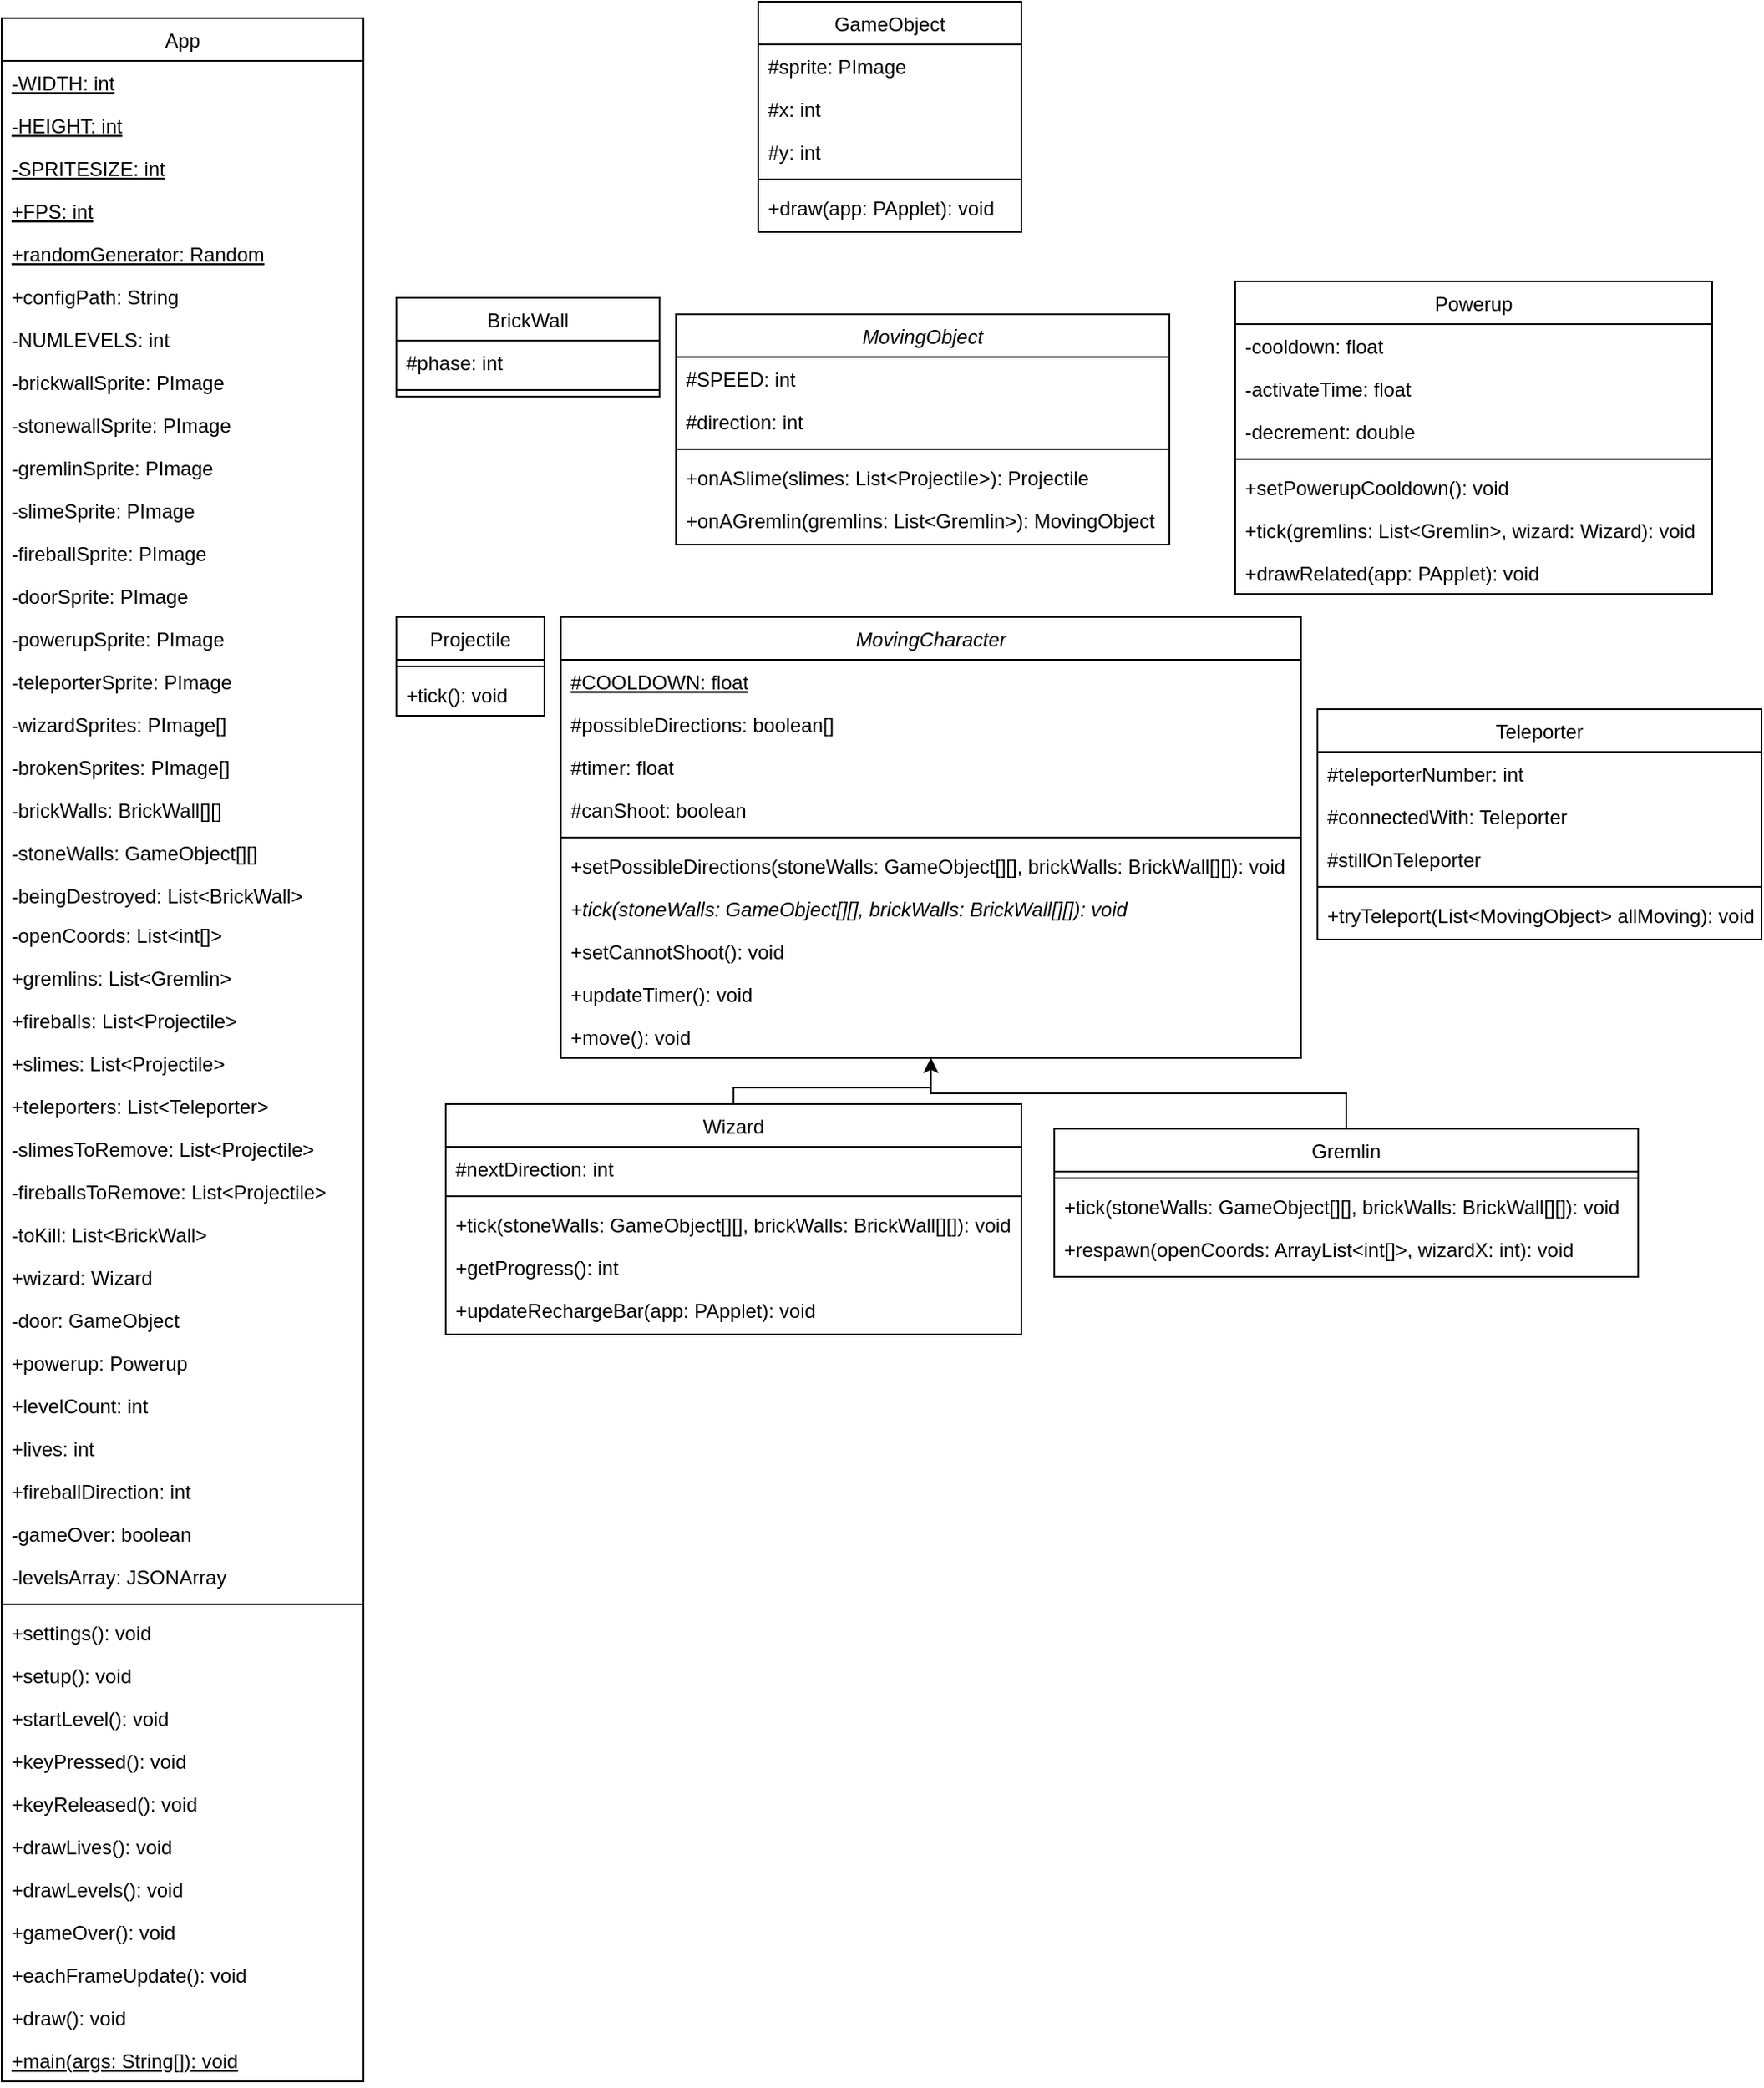 <mxfile version="20.5.1" type="github">
  <diagram id="C5RBs43oDa-KdzZeNtuy" name="Page-1">
    <mxGraphModel dx="1051" dy="717" grid="1" gridSize="10" guides="1" tooltips="1" connect="1" arrows="1" fold="1" page="1" pageScale="1" pageWidth="1169" pageHeight="827" math="0" shadow="0">
      <root>
        <mxCell id="WIyWlLk6GJQsqaUBKTNV-0" />
        <mxCell id="WIyWlLk6GJQsqaUBKTNV-1" parent="WIyWlLk6GJQsqaUBKTNV-0" />
        <mxCell id="zkfFHV4jXpPFQw0GAbJ--0" value="App" style="swimlane;fontStyle=0;align=center;verticalAlign=top;childLayout=stackLayout;horizontal=1;startSize=26;horizontalStack=0;resizeParent=1;resizeLast=0;collapsible=1;marginBottom=0;rounded=0;shadow=0;strokeWidth=1;" parent="WIyWlLk6GJQsqaUBKTNV-1" vertex="1">
          <mxGeometry x="50" y="20" width="220" height="1254" as="geometry">
            <mxRectangle x="220" y="120" width="160" height="26" as="alternateBounds" />
          </mxGeometry>
        </mxCell>
        <mxCell id="zkfFHV4jXpPFQw0GAbJ--1" value="-WIDTH: int" style="text;align=left;verticalAlign=top;spacingLeft=4;spacingRight=4;overflow=hidden;rotatable=0;points=[[0,0.5],[1,0.5]];portConstraint=eastwest;fontStyle=4" parent="zkfFHV4jXpPFQw0GAbJ--0" vertex="1">
          <mxGeometry y="26" width="220" height="26" as="geometry" />
        </mxCell>
        <mxCell id="zkfFHV4jXpPFQw0GAbJ--2" value="-HEIGHT: int" style="text;align=left;verticalAlign=top;spacingLeft=4;spacingRight=4;overflow=hidden;rotatable=0;points=[[0,0.5],[1,0.5]];portConstraint=eastwest;rounded=0;shadow=0;html=0;fontStyle=4" parent="zkfFHV4jXpPFQw0GAbJ--0" vertex="1">
          <mxGeometry y="52" width="220" height="26" as="geometry" />
        </mxCell>
        <mxCell id="UsAJ2uNFVu7NP_VdTAST-1" value="-SPRITESIZE: int" style="text;align=left;verticalAlign=top;spacingLeft=4;spacingRight=4;overflow=hidden;rotatable=0;points=[[0,0.5],[1,0.5]];portConstraint=eastwest;rounded=0;shadow=0;html=0;fontStyle=4" parent="zkfFHV4jXpPFQw0GAbJ--0" vertex="1">
          <mxGeometry y="78" width="220" height="26" as="geometry" />
        </mxCell>
        <mxCell id="UsAJ2uNFVu7NP_VdTAST-10" value="+FPS: int" style="text;align=left;verticalAlign=top;spacingLeft=4;spacingRight=4;overflow=hidden;rotatable=0;points=[[0,0.5],[1,0.5]];portConstraint=eastwest;rounded=0;shadow=0;html=0;fontStyle=4" parent="zkfFHV4jXpPFQw0GAbJ--0" vertex="1">
          <mxGeometry y="104" width="220" height="26" as="geometry" />
        </mxCell>
        <mxCell id="5eT9WCfpRR1Egi5PJZWS-10" value="+randomGenerator: Random" style="text;align=left;verticalAlign=top;spacingLeft=4;spacingRight=4;overflow=hidden;rotatable=0;points=[[0,0.5],[1,0.5]];portConstraint=eastwest;rounded=0;shadow=0;html=0;fontStyle=4" parent="zkfFHV4jXpPFQw0GAbJ--0" vertex="1">
          <mxGeometry y="130" width="220" height="26" as="geometry" />
        </mxCell>
        <mxCell id="UsAJ2uNFVu7NP_VdTAST-11" value="+configPath: String" style="text;align=left;verticalAlign=top;spacingLeft=4;spacingRight=4;overflow=hidden;rotatable=0;points=[[0,0.5],[1,0.5]];portConstraint=eastwest;rounded=0;shadow=0;html=0;fontStyle=0" parent="zkfFHV4jXpPFQw0GAbJ--0" vertex="1">
          <mxGeometry y="156" width="220" height="26" as="geometry" />
        </mxCell>
        <mxCell id="UsAJ2uNFVu7NP_VdTAST-12" value="-NUMLEVELS: int" style="text;align=left;verticalAlign=top;spacingLeft=4;spacingRight=4;overflow=hidden;rotatable=0;points=[[0,0.5],[1,0.5]];portConstraint=eastwest;rounded=0;shadow=0;html=0;fontStyle=0" parent="zkfFHV4jXpPFQw0GAbJ--0" vertex="1">
          <mxGeometry y="182" width="220" height="26" as="geometry" />
        </mxCell>
        <mxCell id="5eT9WCfpRR1Egi5PJZWS-5" value="-brickwallSprite: PImage" style="text;align=left;verticalAlign=top;spacingLeft=4;spacingRight=4;overflow=hidden;rotatable=0;points=[[0,0.5],[1,0.5]];portConstraint=eastwest;rounded=0;shadow=0;html=0;fontStyle=0" parent="zkfFHV4jXpPFQw0GAbJ--0" vertex="1">
          <mxGeometry y="208" width="220" height="26" as="geometry" />
        </mxCell>
        <mxCell id="5eT9WCfpRR1Egi5PJZWS-3" value="-stonewallSprite: PImage" style="text;align=left;verticalAlign=top;spacingLeft=4;spacingRight=4;overflow=hidden;rotatable=0;points=[[0,0.5],[1,0.5]];portConstraint=eastwest;rounded=0;shadow=0;html=0;fontStyle=0" parent="zkfFHV4jXpPFQw0GAbJ--0" vertex="1">
          <mxGeometry y="234" width="220" height="26" as="geometry" />
        </mxCell>
        <mxCell id="5eT9WCfpRR1Egi5PJZWS-2" value="-gremlinSprite: PImage" style="text;align=left;verticalAlign=top;spacingLeft=4;spacingRight=4;overflow=hidden;rotatable=0;points=[[0,0.5],[1,0.5]];portConstraint=eastwest;rounded=0;shadow=0;html=0;fontStyle=0" parent="zkfFHV4jXpPFQw0GAbJ--0" vertex="1">
          <mxGeometry y="260" width="220" height="26" as="geometry" />
        </mxCell>
        <mxCell id="5eT9WCfpRR1Egi5PJZWS-4" value="-slimeSprite: PImage" style="text;align=left;verticalAlign=top;spacingLeft=4;spacingRight=4;overflow=hidden;rotatable=0;points=[[0,0.5],[1,0.5]];portConstraint=eastwest;rounded=0;shadow=0;html=0;fontStyle=0" parent="zkfFHV4jXpPFQw0GAbJ--0" vertex="1">
          <mxGeometry y="286" width="220" height="26" as="geometry" />
        </mxCell>
        <mxCell id="5eT9WCfpRR1Egi5PJZWS-1" value="-fireballSprite: PImage" style="text;align=left;verticalAlign=top;spacingLeft=4;spacingRight=4;overflow=hidden;rotatable=0;points=[[0,0.5],[1,0.5]];portConstraint=eastwest;rounded=0;shadow=0;html=0;fontStyle=0" parent="zkfFHV4jXpPFQw0GAbJ--0" vertex="1">
          <mxGeometry y="312" width="220" height="26" as="geometry" />
        </mxCell>
        <mxCell id="5eT9WCfpRR1Egi5PJZWS-8" value="-doorSprite: PImage" style="text;align=left;verticalAlign=top;spacingLeft=4;spacingRight=4;overflow=hidden;rotatable=0;points=[[0,0.5],[1,0.5]];portConstraint=eastwest;rounded=0;shadow=0;html=0;fontStyle=0" parent="zkfFHV4jXpPFQw0GAbJ--0" vertex="1">
          <mxGeometry y="338" width="220" height="26" as="geometry" />
        </mxCell>
        <mxCell id="5eT9WCfpRR1Egi5PJZWS-7" value="-powerupSprite: PImage" style="text;align=left;verticalAlign=top;spacingLeft=4;spacingRight=4;overflow=hidden;rotatable=0;points=[[0,0.5],[1,0.5]];portConstraint=eastwest;rounded=0;shadow=0;html=0;fontStyle=0" parent="zkfFHV4jXpPFQw0GAbJ--0" vertex="1">
          <mxGeometry y="364" width="220" height="26" as="geometry" />
        </mxCell>
        <mxCell id="UsAJ2uNFVu7NP_VdTAST-13" value="-teleporterSprite: PImage" style="text;align=left;verticalAlign=top;spacingLeft=4;spacingRight=4;overflow=hidden;rotatable=0;points=[[0,0.5],[1,0.5]];portConstraint=eastwest;rounded=0;shadow=0;html=0;fontStyle=0" parent="zkfFHV4jXpPFQw0GAbJ--0" vertex="1">
          <mxGeometry y="390" width="220" height="26" as="geometry" />
        </mxCell>
        <mxCell id="5eT9WCfpRR1Egi5PJZWS-11" value="-wizardSprites: PImage[]" style="text;align=left;verticalAlign=top;spacingLeft=4;spacingRight=4;overflow=hidden;rotatable=0;points=[[0,0.5],[1,0.5]];portConstraint=eastwest;rounded=0;shadow=0;html=0;fontStyle=0" parent="zkfFHV4jXpPFQw0GAbJ--0" vertex="1">
          <mxGeometry y="416" width="220" height="26" as="geometry" />
        </mxCell>
        <mxCell id="5eT9WCfpRR1Egi5PJZWS-12" value="-brokenSprites: PImage[]" style="text;align=left;verticalAlign=top;spacingLeft=4;spacingRight=4;overflow=hidden;rotatable=0;points=[[0,0.5],[1,0.5]];portConstraint=eastwest;rounded=0;shadow=0;html=0;fontStyle=0" parent="zkfFHV4jXpPFQw0GAbJ--0" vertex="1">
          <mxGeometry y="442" width="220" height="26" as="geometry" />
        </mxCell>
        <mxCell id="5eT9WCfpRR1Egi5PJZWS-9" value="-brickWalls: BrickWall[][]" style="text;align=left;verticalAlign=top;spacingLeft=4;spacingRight=4;overflow=hidden;rotatable=0;points=[[0,0.5],[1,0.5]];portConstraint=eastwest;rounded=0;shadow=0;html=0;fontStyle=0" parent="zkfFHV4jXpPFQw0GAbJ--0" vertex="1">
          <mxGeometry y="468" width="220" height="26" as="geometry" />
        </mxCell>
        <mxCell id="zkfFHV4jXpPFQw0GAbJ--3" value="-stoneWalls: GameObject[][]" style="text;align=left;verticalAlign=top;spacingLeft=4;spacingRight=4;overflow=hidden;rotatable=0;points=[[0,0.5],[1,0.5]];portConstraint=eastwest;rounded=0;shadow=0;html=0;fontStyle=0" parent="zkfFHV4jXpPFQw0GAbJ--0" vertex="1">
          <mxGeometry y="494" width="220" height="26" as="geometry" />
        </mxCell>
        <mxCell id="5eT9WCfpRR1Egi5PJZWS-16" value="-beingDestroyed: List&lt;BrickWall&gt;" style="text;align=left;verticalAlign=top;spacingLeft=4;spacingRight=4;overflow=hidden;rotatable=0;points=[[0,0.5],[1,0.5]];portConstraint=eastwest;rounded=0;shadow=0;html=0;fontStyle=0" parent="zkfFHV4jXpPFQw0GAbJ--0" vertex="1">
          <mxGeometry y="520" width="220" height="24" as="geometry" />
        </mxCell>
        <mxCell id="5eT9WCfpRR1Egi5PJZWS-14" value="-openCoords: List&lt;int[]&gt;" style="text;align=left;verticalAlign=top;spacingLeft=4;spacingRight=4;overflow=hidden;rotatable=0;points=[[0,0.5],[1,0.5]];portConstraint=eastwest;rounded=0;shadow=0;html=0;fontStyle=0" parent="zkfFHV4jXpPFQw0GAbJ--0" vertex="1">
          <mxGeometry y="544" width="220" height="26" as="geometry" />
        </mxCell>
        <mxCell id="5eT9WCfpRR1Egi5PJZWS-13" value="+gremlins: List&lt;Gremlin&gt;" style="text;align=left;verticalAlign=top;spacingLeft=4;spacingRight=4;overflow=hidden;rotatable=0;points=[[0,0.5],[1,0.5]];portConstraint=eastwest;rounded=0;shadow=0;html=0;fontStyle=0" parent="zkfFHV4jXpPFQw0GAbJ--0" vertex="1">
          <mxGeometry y="570" width="220" height="26" as="geometry" />
        </mxCell>
        <mxCell id="5eT9WCfpRR1Egi5PJZWS-19" value="+fireballs: List&lt;Projectile&gt;" style="text;align=left;verticalAlign=top;spacingLeft=4;spacingRight=4;overflow=hidden;rotatable=0;points=[[0,0.5],[1,0.5]];portConstraint=eastwest;rounded=0;shadow=0;html=0;fontStyle=0" parent="zkfFHV4jXpPFQw0GAbJ--0" vertex="1">
          <mxGeometry y="596" width="220" height="26" as="geometry" />
        </mxCell>
        <mxCell id="5eT9WCfpRR1Egi5PJZWS-18" value="+slimes: List&lt;Projectile&gt;" style="text;align=left;verticalAlign=top;spacingLeft=4;spacingRight=4;overflow=hidden;rotatable=0;points=[[0,0.5],[1,0.5]];portConstraint=eastwest;rounded=0;shadow=0;html=0;fontStyle=0" parent="zkfFHV4jXpPFQw0GAbJ--0" vertex="1">
          <mxGeometry y="622" width="220" height="26" as="geometry" />
        </mxCell>
        <mxCell id="rmbedsUo7WUEsH4omqao-0" value="+teleporters: List&lt;Teleporter&gt;" style="text;align=left;verticalAlign=top;spacingLeft=4;spacingRight=4;overflow=hidden;rotatable=0;points=[[0,0.5],[1,0.5]];portConstraint=eastwest;rounded=0;shadow=0;html=0;fontStyle=0" vertex="1" parent="zkfFHV4jXpPFQw0GAbJ--0">
          <mxGeometry y="648" width="220" height="26" as="geometry" />
        </mxCell>
        <mxCell id="rmbedsUo7WUEsH4omqao-1" value="-slimesToRemove: List&lt;Projectile&gt;" style="text;align=left;verticalAlign=top;spacingLeft=4;spacingRight=4;overflow=hidden;rotatable=0;points=[[0,0.5],[1,0.5]];portConstraint=eastwest;rounded=0;shadow=0;html=0;fontStyle=0" vertex="1" parent="zkfFHV4jXpPFQw0GAbJ--0">
          <mxGeometry y="674" width="220" height="26" as="geometry" />
        </mxCell>
        <mxCell id="rmbedsUo7WUEsH4omqao-2" value="-fireballsToRemove: List&lt;Projectile&gt;" style="text;align=left;verticalAlign=top;spacingLeft=4;spacingRight=4;overflow=hidden;rotatable=0;points=[[0,0.5],[1,0.5]];portConstraint=eastwest;rounded=0;shadow=0;html=0;fontStyle=0" vertex="1" parent="zkfFHV4jXpPFQw0GAbJ--0">
          <mxGeometry y="700" width="220" height="26" as="geometry" />
        </mxCell>
        <mxCell id="UsAJ2uNFVu7NP_VdTAST-14" value="-toKill: List&lt;BrickWall&gt;" style="text;align=left;verticalAlign=top;spacingLeft=4;spacingRight=4;overflow=hidden;rotatable=0;points=[[0,0.5],[1,0.5]];portConstraint=eastwest;rounded=0;shadow=0;html=0;fontStyle=0" parent="zkfFHV4jXpPFQw0GAbJ--0" vertex="1">
          <mxGeometry y="726" width="220" height="26" as="geometry" />
        </mxCell>
        <mxCell id="5eT9WCfpRR1Egi5PJZWS-17" value="+wizard: Wizard" style="text;align=left;verticalAlign=top;spacingLeft=4;spacingRight=4;overflow=hidden;rotatable=0;points=[[0,0.5],[1,0.5]];portConstraint=eastwest;rounded=0;shadow=0;html=0;fontStyle=0" parent="zkfFHV4jXpPFQw0GAbJ--0" vertex="1">
          <mxGeometry y="752" width="220" height="26" as="geometry" />
        </mxCell>
        <mxCell id="5eT9WCfpRR1Egi5PJZWS-0" value="-door: GameObject" style="text;align=left;verticalAlign=top;spacingLeft=4;spacingRight=4;overflow=hidden;rotatable=0;points=[[0,0.5],[1,0.5]];portConstraint=eastwest;rounded=0;shadow=0;html=0;fontStyle=0" parent="zkfFHV4jXpPFQw0GAbJ--0" vertex="1">
          <mxGeometry y="778" width="220" height="26" as="geometry" />
        </mxCell>
        <mxCell id="5eT9WCfpRR1Egi5PJZWS-15" value="+powerup: Powerup" style="text;align=left;verticalAlign=top;spacingLeft=4;spacingRight=4;overflow=hidden;rotatable=0;points=[[0,0.5],[1,0.5]];portConstraint=eastwest;rounded=0;shadow=0;html=0;fontStyle=0" parent="zkfFHV4jXpPFQw0GAbJ--0" vertex="1">
          <mxGeometry y="804" width="220" height="26" as="geometry" />
        </mxCell>
        <mxCell id="5eT9WCfpRR1Egi5PJZWS-27" value="+levelCount: int" style="text;align=left;verticalAlign=top;spacingLeft=4;spacingRight=4;overflow=hidden;rotatable=0;points=[[0,0.5],[1,0.5]];portConstraint=eastwest;rounded=0;shadow=0;html=0;fontStyle=0" parent="zkfFHV4jXpPFQw0GAbJ--0" vertex="1">
          <mxGeometry y="830" width="220" height="26" as="geometry" />
        </mxCell>
        <mxCell id="5eT9WCfpRR1Egi5PJZWS-28" value="+lives: int" style="text;align=left;verticalAlign=top;spacingLeft=4;spacingRight=4;overflow=hidden;rotatable=0;points=[[0,0.5],[1,0.5]];portConstraint=eastwest;rounded=0;shadow=0;html=0;fontStyle=0" parent="zkfFHV4jXpPFQw0GAbJ--0" vertex="1">
          <mxGeometry y="856" width="220" height="26" as="geometry" />
        </mxCell>
        <mxCell id="5eT9WCfpRR1Egi5PJZWS-29" value="+fireballDirection: int" style="text;align=left;verticalAlign=top;spacingLeft=4;spacingRight=4;overflow=hidden;rotatable=0;points=[[0,0.5],[1,0.5]];portConstraint=eastwest;rounded=0;shadow=0;html=0;fontStyle=0" parent="zkfFHV4jXpPFQw0GAbJ--0" vertex="1">
          <mxGeometry y="882" width="220" height="26" as="geometry" />
        </mxCell>
        <mxCell id="5eT9WCfpRR1Egi5PJZWS-30" value="-gameOver: boolean" style="text;align=left;verticalAlign=top;spacingLeft=4;spacingRight=4;overflow=hidden;rotatable=0;points=[[0,0.5],[1,0.5]];portConstraint=eastwest;rounded=0;shadow=0;html=0;fontStyle=0" parent="zkfFHV4jXpPFQw0GAbJ--0" vertex="1">
          <mxGeometry y="908" width="220" height="26" as="geometry" />
        </mxCell>
        <mxCell id="5eT9WCfpRR1Egi5PJZWS-20" value="-levelsArray: JSONArray" style="text;align=left;verticalAlign=top;spacingLeft=4;spacingRight=4;overflow=hidden;rotatable=0;points=[[0,0.5],[1,0.5]];portConstraint=eastwest;rounded=0;shadow=0;html=0;fontStyle=0" parent="zkfFHV4jXpPFQw0GAbJ--0" vertex="1">
          <mxGeometry y="934" width="220" height="26" as="geometry" />
        </mxCell>
        <mxCell id="zkfFHV4jXpPFQw0GAbJ--4" value="" style="line;html=1;strokeWidth=1;align=left;verticalAlign=middle;spacingTop=-1;spacingLeft=3;spacingRight=3;rotatable=0;labelPosition=right;points=[];portConstraint=eastwest;" parent="zkfFHV4jXpPFQw0GAbJ--0" vertex="1">
          <mxGeometry y="960" width="220" height="8" as="geometry" />
        </mxCell>
        <mxCell id="zkfFHV4jXpPFQw0GAbJ--5" value="+settings(): void" style="text;align=left;verticalAlign=top;spacingLeft=4;spacingRight=4;overflow=hidden;rotatable=0;points=[[0,0.5],[1,0.5]];portConstraint=eastwest;" parent="zkfFHV4jXpPFQw0GAbJ--0" vertex="1">
          <mxGeometry y="968" width="220" height="26" as="geometry" />
        </mxCell>
        <mxCell id="5eT9WCfpRR1Egi5PJZWS-38" value="+setup(): void" style="text;align=left;verticalAlign=top;spacingLeft=4;spacingRight=4;overflow=hidden;rotatable=0;points=[[0,0.5],[1,0.5]];portConstraint=eastwest;" parent="zkfFHV4jXpPFQw0GAbJ--0" vertex="1">
          <mxGeometry y="994" width="220" height="26" as="geometry" />
        </mxCell>
        <mxCell id="5eT9WCfpRR1Egi5PJZWS-32" value="+startLevel(): void" style="text;align=left;verticalAlign=top;spacingLeft=4;spacingRight=4;overflow=hidden;rotatable=0;points=[[0,0.5],[1,0.5]];portConstraint=eastwest;" parent="zkfFHV4jXpPFQw0GAbJ--0" vertex="1">
          <mxGeometry y="1020" width="220" height="26" as="geometry" />
        </mxCell>
        <mxCell id="5eT9WCfpRR1Egi5PJZWS-36" value="+keyPressed(): void" style="text;align=left;verticalAlign=top;spacingLeft=4;spacingRight=4;overflow=hidden;rotatable=0;points=[[0,0.5],[1,0.5]];portConstraint=eastwest;" parent="zkfFHV4jXpPFQw0GAbJ--0" vertex="1">
          <mxGeometry y="1046" width="220" height="26" as="geometry" />
        </mxCell>
        <mxCell id="5eT9WCfpRR1Egi5PJZWS-33" value="+keyReleased(): void" style="text;align=left;verticalAlign=top;spacingLeft=4;spacingRight=4;overflow=hidden;rotatable=0;points=[[0,0.5],[1,0.5]];portConstraint=eastwest;" parent="zkfFHV4jXpPFQw0GAbJ--0" vertex="1">
          <mxGeometry y="1072" width="220" height="26" as="geometry" />
        </mxCell>
        <mxCell id="5eT9WCfpRR1Egi5PJZWS-37" value="+drawLives(): void" style="text;align=left;verticalAlign=top;spacingLeft=4;spacingRight=4;overflow=hidden;rotatable=0;points=[[0,0.5],[1,0.5]];portConstraint=eastwest;" parent="zkfFHV4jXpPFQw0GAbJ--0" vertex="1">
          <mxGeometry y="1098" width="220" height="26" as="geometry" />
        </mxCell>
        <mxCell id="5eT9WCfpRR1Egi5PJZWS-31" value="+drawLevels(): void" style="text;align=left;verticalAlign=top;spacingLeft=4;spacingRight=4;overflow=hidden;rotatable=0;points=[[0,0.5],[1,0.5]];portConstraint=eastwest;" parent="zkfFHV4jXpPFQw0GAbJ--0" vertex="1">
          <mxGeometry y="1124" width="220" height="26" as="geometry" />
        </mxCell>
        <mxCell id="5eT9WCfpRR1Egi5PJZWS-34" value="+gameOver(): void" style="text;align=left;verticalAlign=top;spacingLeft=4;spacingRight=4;overflow=hidden;rotatable=0;points=[[0,0.5],[1,0.5]];portConstraint=eastwest;" parent="zkfFHV4jXpPFQw0GAbJ--0" vertex="1">
          <mxGeometry y="1150" width="220" height="26" as="geometry" />
        </mxCell>
        <mxCell id="UsAJ2uNFVu7NP_VdTAST-2" value="+eachFrameUpdate(): void" style="text;align=left;verticalAlign=top;spacingLeft=4;spacingRight=4;overflow=hidden;rotatable=0;points=[[0,0.5],[1,0.5]];portConstraint=eastwest;" parent="zkfFHV4jXpPFQw0GAbJ--0" vertex="1">
          <mxGeometry y="1176" width="220" height="26" as="geometry" />
        </mxCell>
        <mxCell id="5eT9WCfpRR1Egi5PJZWS-35" value="+draw(): void" style="text;align=left;verticalAlign=top;spacingLeft=4;spacingRight=4;overflow=hidden;rotatable=0;points=[[0,0.5],[1,0.5]];portConstraint=eastwest;" parent="zkfFHV4jXpPFQw0GAbJ--0" vertex="1">
          <mxGeometry y="1202" width="220" height="26" as="geometry" />
        </mxCell>
        <mxCell id="5eT9WCfpRR1Egi5PJZWS-39" value="+main(args: String[]): void" style="text;align=left;verticalAlign=top;spacingLeft=4;spacingRight=4;overflow=hidden;rotatable=0;points=[[0,0.5],[1,0.5]];portConstraint=eastwest;fontStyle=4" parent="zkfFHV4jXpPFQw0GAbJ--0" vertex="1">
          <mxGeometry y="1228" width="220" height="26" as="geometry" />
        </mxCell>
        <mxCell id="zkfFHV4jXpPFQw0GAbJ--17" value="GameObject&#xa;" style="swimlane;fontStyle=0;align=center;verticalAlign=top;childLayout=stackLayout;horizontal=1;startSize=26;horizontalStack=0;resizeParent=1;resizeLast=0;collapsible=1;marginBottom=0;rounded=0;shadow=0;strokeWidth=1;" parent="WIyWlLk6GJQsqaUBKTNV-1" vertex="1">
          <mxGeometry x="510" y="10" width="160" height="140" as="geometry">
            <mxRectangle x="550" y="140" width="160" height="26" as="alternateBounds" />
          </mxGeometry>
        </mxCell>
        <mxCell id="zkfFHV4jXpPFQw0GAbJ--18" value="#sprite: PImage" style="text;align=left;verticalAlign=top;spacingLeft=4;spacingRight=4;overflow=hidden;rotatable=0;points=[[0,0.5],[1,0.5]];portConstraint=eastwest;" parent="zkfFHV4jXpPFQw0GAbJ--17" vertex="1">
          <mxGeometry y="26" width="160" height="26" as="geometry" />
        </mxCell>
        <mxCell id="zkfFHV4jXpPFQw0GAbJ--19" value="#x: int" style="text;align=left;verticalAlign=top;spacingLeft=4;spacingRight=4;overflow=hidden;rotatable=0;points=[[0,0.5],[1,0.5]];portConstraint=eastwest;rounded=0;shadow=0;html=0;" parent="zkfFHV4jXpPFQw0GAbJ--17" vertex="1">
          <mxGeometry y="52" width="160" height="26" as="geometry" />
        </mxCell>
        <mxCell id="zkfFHV4jXpPFQw0GAbJ--20" value="#y: int" style="text;align=left;verticalAlign=top;spacingLeft=4;spacingRight=4;overflow=hidden;rotatable=0;points=[[0,0.5],[1,0.5]];portConstraint=eastwest;rounded=0;shadow=0;html=0;" parent="zkfFHV4jXpPFQw0GAbJ--17" vertex="1">
          <mxGeometry y="78" width="160" height="26" as="geometry" />
        </mxCell>
        <mxCell id="zkfFHV4jXpPFQw0GAbJ--23" value="" style="line;html=1;strokeWidth=1;align=left;verticalAlign=middle;spacingTop=-1;spacingLeft=3;spacingRight=3;rotatable=0;labelPosition=right;points=[];portConstraint=eastwest;" parent="zkfFHV4jXpPFQw0GAbJ--17" vertex="1">
          <mxGeometry y="104" width="160" height="8" as="geometry" />
        </mxCell>
        <mxCell id="zkfFHV4jXpPFQw0GAbJ--24" value="+draw(app: PApplet): void" style="text;align=left;verticalAlign=top;spacingLeft=4;spacingRight=4;overflow=hidden;rotatable=0;points=[[0,0.5],[1,0.5]];portConstraint=eastwest;" parent="zkfFHV4jXpPFQw0GAbJ--17" vertex="1">
          <mxGeometry y="112" width="160" height="26" as="geometry" />
        </mxCell>
        <mxCell id="5eT9WCfpRR1Egi5PJZWS-47" value="BrickWall" style="swimlane;fontStyle=0;align=center;verticalAlign=top;childLayout=stackLayout;horizontal=1;startSize=26;horizontalStack=0;resizeParent=1;resizeLast=0;collapsible=1;marginBottom=0;rounded=0;shadow=0;strokeWidth=1;" parent="WIyWlLk6GJQsqaUBKTNV-1" vertex="1">
          <mxGeometry x="290" y="190" width="160" height="60" as="geometry">
            <mxRectangle x="550" y="140" width="160" height="26" as="alternateBounds" />
          </mxGeometry>
        </mxCell>
        <mxCell id="5eT9WCfpRR1Egi5PJZWS-48" value="#phase: int" style="text;align=left;verticalAlign=top;spacingLeft=4;spacingRight=4;overflow=hidden;rotatable=0;points=[[0,0.5],[1,0.5]];portConstraint=eastwest;" parent="5eT9WCfpRR1Egi5PJZWS-47" vertex="1">
          <mxGeometry y="26" width="160" height="26" as="geometry" />
        </mxCell>
        <mxCell id="5eT9WCfpRR1Egi5PJZWS-51" value="" style="line;html=1;strokeWidth=1;align=left;verticalAlign=middle;spacingTop=-1;spacingLeft=3;spacingRight=3;rotatable=0;labelPosition=right;points=[];portConstraint=eastwest;" parent="5eT9WCfpRR1Egi5PJZWS-47" vertex="1">
          <mxGeometry y="52" width="160" height="8" as="geometry" />
        </mxCell>
        <mxCell id="5eT9WCfpRR1Egi5PJZWS-54" value="MovingObject" style="swimlane;fontStyle=2;align=center;verticalAlign=top;childLayout=stackLayout;horizontal=1;startSize=26;horizontalStack=0;resizeParent=1;resizeLast=0;collapsible=1;marginBottom=0;rounded=0;shadow=0;strokeWidth=1;" parent="WIyWlLk6GJQsqaUBKTNV-1" vertex="1">
          <mxGeometry x="460" y="200" width="300" height="140" as="geometry">
            <mxRectangle x="550" y="140" width="160" height="26" as="alternateBounds" />
          </mxGeometry>
        </mxCell>
        <mxCell id="5eT9WCfpRR1Egi5PJZWS-55" value="#SPEED: int" style="text;align=left;verticalAlign=top;spacingLeft=4;spacingRight=4;overflow=hidden;rotatable=0;points=[[0,0.5],[1,0.5]];portConstraint=eastwest;" parent="5eT9WCfpRR1Egi5PJZWS-54" vertex="1">
          <mxGeometry y="26" width="300" height="26" as="geometry" />
        </mxCell>
        <mxCell id="5eT9WCfpRR1Egi5PJZWS-56" value="#direction: int" style="text;align=left;verticalAlign=top;spacingLeft=4;spacingRight=4;overflow=hidden;rotatable=0;points=[[0,0.5],[1,0.5]];portConstraint=eastwest;rounded=0;shadow=0;html=0;" parent="5eT9WCfpRR1Egi5PJZWS-54" vertex="1">
          <mxGeometry y="52" width="300" height="26" as="geometry" />
        </mxCell>
        <mxCell id="5eT9WCfpRR1Egi5PJZWS-58" value="" style="line;html=1;strokeWidth=1;align=left;verticalAlign=middle;spacingTop=-1;spacingLeft=3;spacingRight=3;rotatable=0;labelPosition=right;points=[];portConstraint=eastwest;" parent="5eT9WCfpRR1Egi5PJZWS-54" vertex="1">
          <mxGeometry y="78" width="300" height="8" as="geometry" />
        </mxCell>
        <mxCell id="5eT9WCfpRR1Egi5PJZWS-59" value="+onASlime(slimes: List&lt;Projectile&gt;): Projectile" style="text;align=left;verticalAlign=top;spacingLeft=4;spacingRight=4;overflow=hidden;rotatable=0;points=[[0,0.5],[1,0.5]];portConstraint=eastwest;" parent="5eT9WCfpRR1Egi5PJZWS-54" vertex="1">
          <mxGeometry y="86" width="300" height="26" as="geometry" />
        </mxCell>
        <mxCell id="5eT9WCfpRR1Egi5PJZWS-63" value="+onAGremlin(gremlins: List&lt;Gremlin&gt;): MovingObject" style="text;align=left;verticalAlign=top;spacingLeft=4;spacingRight=4;overflow=hidden;rotatable=0;points=[[0,0.5],[1,0.5]];portConstraint=eastwest;" parent="5eT9WCfpRR1Egi5PJZWS-54" vertex="1">
          <mxGeometry y="112" width="300" height="26" as="geometry" />
        </mxCell>
        <mxCell id="5eT9WCfpRR1Egi5PJZWS-64" value="MovingCharacter" style="swimlane;fontStyle=2;align=center;verticalAlign=top;childLayout=stackLayout;horizontal=1;startSize=26;horizontalStack=0;resizeParent=1;resizeLast=0;collapsible=1;marginBottom=0;rounded=0;shadow=0;strokeWidth=1;" parent="WIyWlLk6GJQsqaUBKTNV-1" vertex="1">
          <mxGeometry x="390" y="384" width="450" height="268" as="geometry">
            <mxRectangle x="550" y="140" width="160" height="26" as="alternateBounds" />
          </mxGeometry>
        </mxCell>
        <mxCell id="5eT9WCfpRR1Egi5PJZWS-65" value="#COOLDOWN: float" style="text;align=left;verticalAlign=top;spacingLeft=4;spacingRight=4;overflow=hidden;rotatable=0;points=[[0,0.5],[1,0.5]];portConstraint=eastwest;fontStyle=4" parent="5eT9WCfpRR1Egi5PJZWS-64" vertex="1">
          <mxGeometry y="26" width="450" height="26" as="geometry" />
        </mxCell>
        <mxCell id="5eT9WCfpRR1Egi5PJZWS-71" value="#possibleDirections: boolean[]" style="text;align=left;verticalAlign=top;spacingLeft=4;spacingRight=4;overflow=hidden;rotatable=0;points=[[0,0.5],[1,0.5]];portConstraint=eastwest;rounded=0;shadow=0;html=0;" parent="5eT9WCfpRR1Egi5PJZWS-64" vertex="1">
          <mxGeometry y="52" width="450" height="26" as="geometry" />
        </mxCell>
        <mxCell id="5eT9WCfpRR1Egi5PJZWS-72" value="#timer: float" style="text;align=left;verticalAlign=top;spacingLeft=4;spacingRight=4;overflow=hidden;rotatable=0;points=[[0,0.5],[1,0.5]];portConstraint=eastwest;rounded=0;shadow=0;html=0;" parent="5eT9WCfpRR1Egi5PJZWS-64" vertex="1">
          <mxGeometry y="78" width="450" height="26" as="geometry" />
        </mxCell>
        <mxCell id="5eT9WCfpRR1Egi5PJZWS-66" value="#canShoot: boolean" style="text;align=left;verticalAlign=top;spacingLeft=4;spacingRight=4;overflow=hidden;rotatable=0;points=[[0,0.5],[1,0.5]];portConstraint=eastwest;rounded=0;shadow=0;html=0;" parent="5eT9WCfpRR1Egi5PJZWS-64" vertex="1">
          <mxGeometry y="104" width="450" height="26" as="geometry" />
        </mxCell>
        <mxCell id="5eT9WCfpRR1Egi5PJZWS-67" value="" style="line;html=1;strokeWidth=1;align=left;verticalAlign=middle;spacingTop=-1;spacingLeft=3;spacingRight=3;rotatable=0;labelPosition=right;points=[];portConstraint=eastwest;" parent="5eT9WCfpRR1Egi5PJZWS-64" vertex="1">
          <mxGeometry y="130" width="450" height="8" as="geometry" />
        </mxCell>
        <mxCell id="5eT9WCfpRR1Egi5PJZWS-68" value="+setPossibleDirections(stoneWalls: GameObject[][], brickWalls: BrickWall[][]): void" style="text;align=left;verticalAlign=top;spacingLeft=4;spacingRight=4;overflow=hidden;rotatable=0;points=[[0,0.5],[1,0.5]];portConstraint=eastwest;" parent="5eT9WCfpRR1Egi5PJZWS-64" vertex="1">
          <mxGeometry y="138" width="450" height="26" as="geometry" />
        </mxCell>
        <mxCell id="5eT9WCfpRR1Egi5PJZWS-73" value="+tick(stoneWalls: GameObject[][], brickWalls: BrickWall[][]): void" style="text;align=left;verticalAlign=top;spacingLeft=4;spacingRight=4;overflow=hidden;rotatable=0;points=[[0,0.5],[1,0.5]];portConstraint=eastwest;fontStyle=2" parent="5eT9WCfpRR1Egi5PJZWS-64" vertex="1">
          <mxGeometry y="164" width="450" height="26" as="geometry" />
        </mxCell>
        <mxCell id="5eT9WCfpRR1Egi5PJZWS-75" value="+setCannotShoot(): void" style="text;align=left;verticalAlign=top;spacingLeft=4;spacingRight=4;overflow=hidden;rotatable=0;points=[[0,0.5],[1,0.5]];portConstraint=eastwest;fontStyle=0" parent="5eT9WCfpRR1Egi5PJZWS-64" vertex="1">
          <mxGeometry y="190" width="450" height="26" as="geometry" />
        </mxCell>
        <mxCell id="5eT9WCfpRR1Egi5PJZWS-69" value="+updateTimer(): void" style="text;align=left;verticalAlign=top;spacingLeft=4;spacingRight=4;overflow=hidden;rotatable=0;points=[[0,0.5],[1,0.5]];portConstraint=eastwest;fontStyle=0" parent="5eT9WCfpRR1Egi5PJZWS-64" vertex="1">
          <mxGeometry y="216" width="450" height="26" as="geometry" />
        </mxCell>
        <mxCell id="5eT9WCfpRR1Egi5PJZWS-74" value="+move(): void" style="text;align=left;verticalAlign=top;spacingLeft=4;spacingRight=4;overflow=hidden;rotatable=0;points=[[0,0.5],[1,0.5]];portConstraint=eastwest;fontStyle=0" parent="5eT9WCfpRR1Egi5PJZWS-64" vertex="1">
          <mxGeometry y="242" width="450" height="26" as="geometry" />
        </mxCell>
        <mxCell id="5eT9WCfpRR1Egi5PJZWS-90" value="Projectile" style="swimlane;fontStyle=0;align=center;verticalAlign=top;childLayout=stackLayout;horizontal=1;startSize=26;horizontalStack=0;resizeParent=1;resizeLast=0;collapsible=1;marginBottom=0;rounded=0;shadow=0;strokeWidth=1;" parent="WIyWlLk6GJQsqaUBKTNV-1" vertex="1">
          <mxGeometry x="290" y="384" width="90" height="60" as="geometry">
            <mxRectangle x="550" y="140" width="160" height="26" as="alternateBounds" />
          </mxGeometry>
        </mxCell>
        <mxCell id="5eT9WCfpRR1Egi5PJZWS-93" value="" style="line;html=1;strokeWidth=1;align=left;verticalAlign=middle;spacingTop=-1;spacingLeft=3;spacingRight=3;rotatable=0;labelPosition=right;points=[];portConstraint=eastwest;" parent="5eT9WCfpRR1Egi5PJZWS-90" vertex="1">
          <mxGeometry y="26" width="90" height="8" as="geometry" />
        </mxCell>
        <mxCell id="5eT9WCfpRR1Egi5PJZWS-94" value="+tick(): void" style="text;align=left;verticalAlign=top;spacingLeft=4;spacingRight=4;overflow=hidden;rotatable=0;points=[[0,0.5],[1,0.5]];portConstraint=eastwest;" parent="5eT9WCfpRR1Egi5PJZWS-90" vertex="1">
          <mxGeometry y="34" width="90" height="26" as="geometry" />
        </mxCell>
        <mxCell id="rmbedsUo7WUEsH4omqao-4" style="edgeStyle=orthogonalEdgeStyle;rounded=0;orthogonalLoop=1;jettySize=auto;html=1;exitX=0.5;exitY=0;exitDx=0;exitDy=0;" edge="1" parent="WIyWlLk6GJQsqaUBKTNV-1" source="5eT9WCfpRR1Egi5PJZWS-97" target="5eT9WCfpRR1Egi5PJZWS-64">
          <mxGeometry relative="1" as="geometry">
            <Array as="points">
              <mxPoint x="495" y="670" />
              <mxPoint x="615" y="670" />
            </Array>
          </mxGeometry>
        </mxCell>
        <mxCell id="5eT9WCfpRR1Egi5PJZWS-97" value="Wizard" style="swimlane;fontStyle=0;align=center;verticalAlign=top;childLayout=stackLayout;horizontal=1;startSize=26;horizontalStack=0;resizeParent=1;resizeLast=0;collapsible=1;marginBottom=0;rounded=0;shadow=0;strokeWidth=1;" parent="WIyWlLk6GJQsqaUBKTNV-1" vertex="1">
          <mxGeometry x="320" y="680" width="350" height="140" as="geometry">
            <mxRectangle x="550" y="140" width="160" height="26" as="alternateBounds" />
          </mxGeometry>
        </mxCell>
        <mxCell id="5eT9WCfpRR1Egi5PJZWS-98" value="#nextDirection: int" style="text;align=left;verticalAlign=top;spacingLeft=4;spacingRight=4;overflow=hidden;rotatable=0;points=[[0,0.5],[1,0.5]];portConstraint=eastwest;fontStyle=0" parent="5eT9WCfpRR1Egi5PJZWS-97" vertex="1">
          <mxGeometry y="26" width="350" height="26" as="geometry" />
        </mxCell>
        <mxCell id="5eT9WCfpRR1Egi5PJZWS-102" value="" style="line;html=1;strokeWidth=1;align=left;verticalAlign=middle;spacingTop=-1;spacingLeft=3;spacingRight=3;rotatable=0;labelPosition=right;points=[];portConstraint=eastwest;" parent="5eT9WCfpRR1Egi5PJZWS-97" vertex="1">
          <mxGeometry y="52" width="350" height="8" as="geometry" />
        </mxCell>
        <mxCell id="5eT9WCfpRR1Egi5PJZWS-104" value="+tick(stoneWalls: GameObject[][], brickWalls: BrickWall[][]): void" style="text;align=left;verticalAlign=top;spacingLeft=4;spacingRight=4;overflow=hidden;rotatable=0;points=[[0,0.5],[1,0.5]];portConstraint=eastwest;fontStyle=0" parent="5eT9WCfpRR1Egi5PJZWS-97" vertex="1">
          <mxGeometry y="60" width="350" height="26" as="geometry" />
        </mxCell>
        <mxCell id="5eT9WCfpRR1Egi5PJZWS-106" value="+getProgress(): int" style="text;align=left;verticalAlign=top;spacingLeft=4;spacingRight=4;overflow=hidden;rotatable=0;points=[[0,0.5],[1,0.5]];portConstraint=eastwest;fontStyle=0" parent="5eT9WCfpRR1Egi5PJZWS-97" vertex="1">
          <mxGeometry y="86" width="350" height="26" as="geometry" />
        </mxCell>
        <mxCell id="5eT9WCfpRR1Egi5PJZWS-107" value="+updateRechargeBar(app: PApplet): void" style="text;align=left;verticalAlign=top;spacingLeft=4;spacingRight=4;overflow=hidden;rotatable=0;points=[[0,0.5],[1,0.5]];portConstraint=eastwest;fontStyle=0" parent="5eT9WCfpRR1Egi5PJZWS-97" vertex="1">
          <mxGeometry y="112" width="350" height="26" as="geometry" />
        </mxCell>
        <mxCell id="rmbedsUo7WUEsH4omqao-5" style="edgeStyle=orthogonalEdgeStyle;rounded=0;orthogonalLoop=1;jettySize=auto;html=1;exitX=0.5;exitY=0;exitDx=0;exitDy=0;" edge="1" parent="WIyWlLk6GJQsqaUBKTNV-1" source="5eT9WCfpRR1Egi5PJZWS-109" target="5eT9WCfpRR1Egi5PJZWS-64">
          <mxGeometry relative="1" as="geometry" />
        </mxCell>
        <mxCell id="5eT9WCfpRR1Egi5PJZWS-109" value="Gremlin" style="swimlane;fontStyle=0;align=center;verticalAlign=top;childLayout=stackLayout;horizontal=1;startSize=26;horizontalStack=0;resizeParent=1;resizeLast=0;collapsible=1;marginBottom=0;rounded=0;shadow=0;strokeWidth=1;" parent="WIyWlLk6GJQsqaUBKTNV-1" vertex="1">
          <mxGeometry x="690" y="695" width="355" height="90" as="geometry">
            <mxRectangle x="550" y="140" width="160" height="26" as="alternateBounds" />
          </mxGeometry>
        </mxCell>
        <mxCell id="5eT9WCfpRR1Egi5PJZWS-114" value="" style="line;html=1;strokeWidth=1;align=left;verticalAlign=middle;spacingTop=-1;spacingLeft=3;spacingRight=3;rotatable=0;labelPosition=right;points=[];portConstraint=eastwest;" parent="5eT9WCfpRR1Egi5PJZWS-109" vertex="1">
          <mxGeometry y="26" width="355" height="8" as="geometry" />
        </mxCell>
        <mxCell id="5eT9WCfpRR1Egi5PJZWS-116" value="+tick(stoneWalls: GameObject[][], brickWalls: BrickWall[][]): void" style="text;align=left;verticalAlign=top;spacingLeft=4;spacingRight=4;overflow=hidden;rotatable=0;points=[[0,0.5],[1,0.5]];portConstraint=eastwest;fontStyle=0" parent="5eT9WCfpRR1Egi5PJZWS-109" vertex="1">
          <mxGeometry y="34" width="355" height="26" as="geometry" />
        </mxCell>
        <mxCell id="5eT9WCfpRR1Egi5PJZWS-119" value="+respawn(openCoords: ArrayList&lt;int[]&gt;, wizardX: int): void" style="text;align=left;verticalAlign=top;spacingLeft=4;spacingRight=4;overflow=hidden;rotatable=0;points=[[0,0.5],[1,0.5]];portConstraint=eastwest;fontStyle=0" parent="5eT9WCfpRR1Egi5PJZWS-109" vertex="1">
          <mxGeometry y="60" width="355" height="26" as="geometry" />
        </mxCell>
        <mxCell id="5eT9WCfpRR1Egi5PJZWS-121" value="Powerup" style="swimlane;fontStyle=0;align=center;verticalAlign=top;childLayout=stackLayout;horizontal=1;startSize=26;horizontalStack=0;resizeParent=1;resizeLast=0;collapsible=1;marginBottom=0;rounded=0;shadow=0;strokeWidth=1;" parent="WIyWlLk6GJQsqaUBKTNV-1" vertex="1">
          <mxGeometry x="800" y="180" width="290" height="190" as="geometry">
            <mxRectangle x="550" y="140" width="160" height="26" as="alternateBounds" />
          </mxGeometry>
        </mxCell>
        <mxCell id="5eT9WCfpRR1Egi5PJZWS-122" value="-cooldown: float" style="text;align=left;verticalAlign=top;spacingLeft=4;spacingRight=4;overflow=hidden;rotatable=0;points=[[0,0.5],[1,0.5]];portConstraint=eastwest;" parent="5eT9WCfpRR1Egi5PJZWS-121" vertex="1">
          <mxGeometry y="26" width="290" height="26" as="geometry" />
        </mxCell>
        <mxCell id="5eT9WCfpRR1Egi5PJZWS-123" value="-activateTime: float" style="text;align=left;verticalAlign=top;spacingLeft=4;spacingRight=4;overflow=hidden;rotatable=0;points=[[0,0.5],[1,0.5]];portConstraint=eastwest;rounded=0;shadow=0;html=0;" parent="5eT9WCfpRR1Egi5PJZWS-121" vertex="1">
          <mxGeometry y="52" width="290" height="26" as="geometry" />
        </mxCell>
        <mxCell id="5eT9WCfpRR1Egi5PJZWS-124" value="-decrement: double" style="text;align=left;verticalAlign=top;spacingLeft=4;spacingRight=4;overflow=hidden;rotatable=0;points=[[0,0.5],[1,0.5]];portConstraint=eastwest;rounded=0;shadow=0;html=0;" parent="5eT9WCfpRR1Egi5PJZWS-121" vertex="1">
          <mxGeometry y="78" width="290" height="26" as="geometry" />
        </mxCell>
        <mxCell id="5eT9WCfpRR1Egi5PJZWS-125" value="" style="line;html=1;strokeWidth=1;align=left;verticalAlign=middle;spacingTop=-1;spacingLeft=3;spacingRight=3;rotatable=0;labelPosition=right;points=[];portConstraint=eastwest;" parent="5eT9WCfpRR1Egi5PJZWS-121" vertex="1">
          <mxGeometry y="104" width="290" height="8" as="geometry" />
        </mxCell>
        <mxCell id="5eT9WCfpRR1Egi5PJZWS-128" value="+setPowerupCooldown(): void" style="text;align=left;verticalAlign=top;spacingLeft=4;spacingRight=4;overflow=hidden;rotatable=0;points=[[0,0.5],[1,0.5]];portConstraint=eastwest;" parent="5eT9WCfpRR1Egi5PJZWS-121" vertex="1">
          <mxGeometry y="112" width="290" height="26" as="geometry" />
        </mxCell>
        <mxCell id="5eT9WCfpRR1Egi5PJZWS-129" value="+tick(gremlins: List&lt;Gremlin&gt;, wizard: Wizard): void" style="text;align=left;verticalAlign=top;spacingLeft=4;spacingRight=4;overflow=hidden;rotatable=0;points=[[0,0.5],[1,0.5]];portConstraint=eastwest;" parent="5eT9WCfpRR1Egi5PJZWS-121" vertex="1">
          <mxGeometry y="138" width="290" height="26" as="geometry" />
        </mxCell>
        <mxCell id="5eT9WCfpRR1Egi5PJZWS-126" value="+drawRelated(app: PApplet): void" style="text;align=left;verticalAlign=top;spacingLeft=4;spacingRight=4;overflow=hidden;rotatable=0;points=[[0,0.5],[1,0.5]];portConstraint=eastwest;" parent="5eT9WCfpRR1Egi5PJZWS-121" vertex="1">
          <mxGeometry y="164" width="290" height="26" as="geometry" />
        </mxCell>
        <mxCell id="UsAJ2uNFVu7NP_VdTAST-3" value="Teleporter" style="swimlane;fontStyle=0;align=center;verticalAlign=top;childLayout=stackLayout;horizontal=1;startSize=26;horizontalStack=0;resizeParent=1;resizeLast=0;collapsible=1;marginBottom=0;rounded=0;shadow=0;strokeWidth=1;" parent="WIyWlLk6GJQsqaUBKTNV-1" vertex="1">
          <mxGeometry x="850" y="440" width="270" height="140" as="geometry">
            <mxRectangle x="550" y="140" width="160" height="26" as="alternateBounds" />
          </mxGeometry>
        </mxCell>
        <mxCell id="UsAJ2uNFVu7NP_VdTAST-4" value="#teleporterNumber: int" style="text;align=left;verticalAlign=top;spacingLeft=4;spacingRight=4;overflow=hidden;rotatable=0;points=[[0,0.5],[1,0.5]];portConstraint=eastwest;" parent="UsAJ2uNFVu7NP_VdTAST-3" vertex="1">
          <mxGeometry y="26" width="270" height="26" as="geometry" />
        </mxCell>
        <mxCell id="UsAJ2uNFVu7NP_VdTAST-5" value="#connectedWith: Teleporter" style="text;align=left;verticalAlign=top;spacingLeft=4;spacingRight=4;overflow=hidden;rotatable=0;points=[[0,0.5],[1,0.5]];portConstraint=eastwest;rounded=0;shadow=0;html=0;" parent="UsAJ2uNFVu7NP_VdTAST-3" vertex="1">
          <mxGeometry y="52" width="270" height="26" as="geometry" />
        </mxCell>
        <mxCell id="UsAJ2uNFVu7NP_VdTAST-6" value="#stillOnTeleporter" style="text;align=left;verticalAlign=top;spacingLeft=4;spacingRight=4;overflow=hidden;rotatable=0;points=[[0,0.5],[1,0.5]];portConstraint=eastwest;rounded=0;shadow=0;html=0;" parent="UsAJ2uNFVu7NP_VdTAST-3" vertex="1">
          <mxGeometry y="78" width="270" height="26" as="geometry" />
        </mxCell>
        <mxCell id="UsAJ2uNFVu7NP_VdTAST-7" value="" style="line;html=1;strokeWidth=1;align=left;verticalAlign=middle;spacingTop=-1;spacingLeft=3;spacingRight=3;rotatable=0;labelPosition=right;points=[];portConstraint=eastwest;" parent="UsAJ2uNFVu7NP_VdTAST-3" vertex="1">
          <mxGeometry y="104" width="270" height="8" as="geometry" />
        </mxCell>
        <mxCell id="UsAJ2uNFVu7NP_VdTAST-8" value="+tryTeleport(List&lt;MovingObject&gt; allMoving): void" style="text;align=left;verticalAlign=top;spacingLeft=4;spacingRight=4;overflow=hidden;rotatable=0;points=[[0,0.5],[1,0.5]];portConstraint=eastwest;" parent="UsAJ2uNFVu7NP_VdTAST-3" vertex="1">
          <mxGeometry y="112" width="270" height="26" as="geometry" />
        </mxCell>
      </root>
    </mxGraphModel>
  </diagram>
</mxfile>
